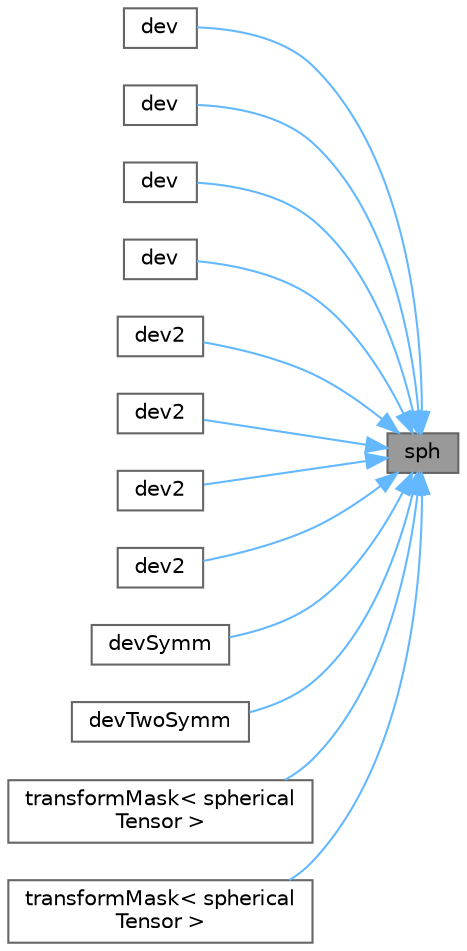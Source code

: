 digraph "sph"
{
 // LATEX_PDF_SIZE
  bgcolor="transparent";
  edge [fontname=Helvetica,fontsize=10,labelfontname=Helvetica,labelfontsize=10];
  node [fontname=Helvetica,fontsize=10,shape=box,height=0.2,width=0.4];
  rankdir="RL";
  Node1 [id="Node000001",label="sph",height=0.2,width=0.4,color="gray40", fillcolor="grey60", style="filled", fontcolor="black",tooltip=" "];
  Node1 -> Node2 [id="edge1_Node000001_Node000002",dir="back",color="steelblue1",style="solid",tooltip=" "];
  Node2 [id="Node000002",label="dev",height=0.2,width=0.4,color="grey40", fillcolor="white", style="filled",URL="$namespaceFoam.html#a9916b0c3163853b3cde879b4c6ac13df",tooltip=" "];
  Node1 -> Node3 [id="edge2_Node000001_Node000003",dir="back",color="steelblue1",style="solid",tooltip=" "];
  Node3 [id="Node000003",label="dev",height=0.2,width=0.4,color="grey40", fillcolor="white", style="filled",URL="$namespaceFoam.html#a965d20dcdb31fc78c4e99e0e24ce3299",tooltip=" "];
  Node1 -> Node4 [id="edge3_Node000001_Node000004",dir="back",color="steelblue1",style="solid",tooltip=" "];
  Node4 [id="Node000004",label="dev",height=0.2,width=0.4,color="grey40", fillcolor="white", style="filled",URL="$namespaceFoam.html#a5b526a597d483e4ea909a0764d617cf2",tooltip=" "];
  Node1 -> Node5 [id="edge4_Node000001_Node000005",dir="back",color="steelblue1",style="solid",tooltip=" "];
  Node5 [id="Node000005",label="dev",height=0.2,width=0.4,color="grey40", fillcolor="white", style="filled",URL="$namespaceFoam.html#a58683e804444171e0209eb15cf62a8d2",tooltip=" "];
  Node1 -> Node6 [id="edge5_Node000001_Node000006",dir="back",color="steelblue1",style="solid",tooltip=" "];
  Node6 [id="Node000006",label="dev2",height=0.2,width=0.4,color="grey40", fillcolor="white", style="filled",URL="$namespaceFoam.html#ac885b971bd3b6c2b4ce821974ae5999b",tooltip=" "];
  Node1 -> Node7 [id="edge6_Node000001_Node000007",dir="back",color="steelblue1",style="solid",tooltip=" "];
  Node7 [id="Node000007",label="dev2",height=0.2,width=0.4,color="grey40", fillcolor="white", style="filled",URL="$namespaceFoam.html#a737891be2fe0f03d95cced7650d2efae",tooltip=" "];
  Node1 -> Node8 [id="edge7_Node000001_Node000008",dir="back",color="steelblue1",style="solid",tooltip=" "];
  Node8 [id="Node000008",label="dev2",height=0.2,width=0.4,color="grey40", fillcolor="white", style="filled",URL="$namespaceFoam.html#ade692ebe33fe4de92e94dcc185c9cdb9",tooltip=" "];
  Node1 -> Node9 [id="edge8_Node000001_Node000009",dir="back",color="steelblue1",style="solid",tooltip=" "];
  Node9 [id="Node000009",label="dev2",height=0.2,width=0.4,color="grey40", fillcolor="white", style="filled",URL="$namespaceFoam.html#a044bbe4bf74af65029fb36733d5cc004",tooltip=" "];
  Node1 -> Node10 [id="edge9_Node000001_Node000010",dir="back",color="steelblue1",style="solid",tooltip=" "];
  Node10 [id="Node000010",label="devSymm",height=0.2,width=0.4,color="grey40", fillcolor="white", style="filled",URL="$namespaceFoam.html#abc97f7928452a3d2f3efffbbd84091f0",tooltip=" "];
  Node1 -> Node11 [id="edge10_Node000001_Node000011",dir="back",color="steelblue1",style="solid",tooltip=" "];
  Node11 [id="Node000011",label="devTwoSymm",height=0.2,width=0.4,color="grey40", fillcolor="white", style="filled",URL="$namespaceFoam.html#af7498cd8c869b471eddb45a5daa8311c",tooltip=" "];
  Node1 -> Node12 [id="edge11_Node000001_Node000012",dir="back",color="steelblue1",style="solid",tooltip=" "];
  Node12 [id="Node000012",label="transformMask\< spherical\lTensor \>",height=0.2,width=0.4,color="grey40", fillcolor="white", style="filled",URL="$namespaceFoam.html#a365f2741edcffb39c92dd4608765103f",tooltip=" "];
  Node1 -> Node13 [id="edge12_Node000001_Node000013",dir="back",color="steelblue1",style="solid",tooltip=" "];
  Node13 [id="Node000013",label="transformMask\< spherical\lTensor \>",height=0.2,width=0.4,color="grey40", fillcolor="white", style="filled",URL="$namespaceFoam.html#ab1aa74aedc3653c4c63c1b01583fea76",tooltip=" "];
}
